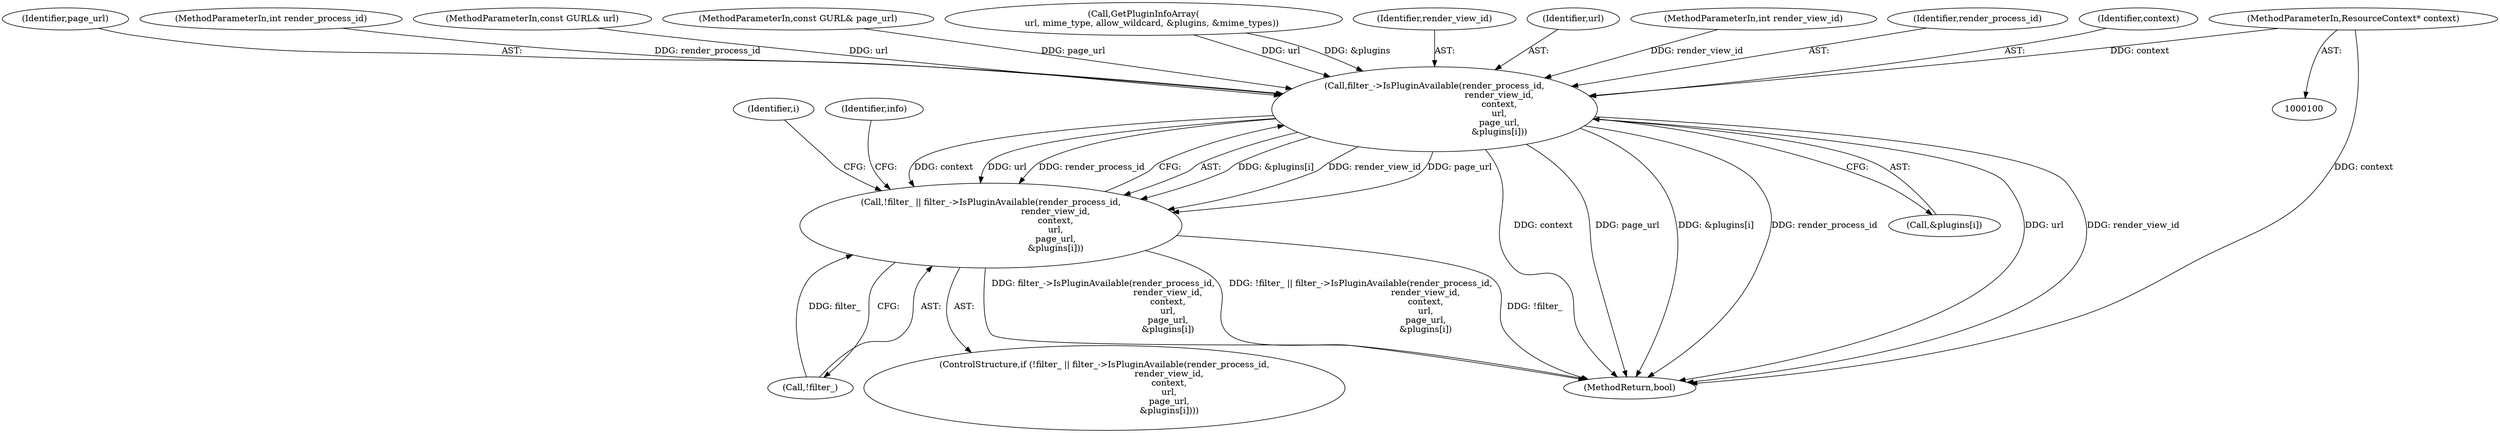 digraph "0_Chrome_ac8bd041b81e46e4e4fcd5021aaa5499703952e6_4@pointer" {
"1000103" [label="(MethodParameterIn,ResourceContext* context)"];
"1000154" [label="(Call,filter_->IsPluginAvailable(render_process_id,\n                                               render_view_id,\n                                               context,\n                                               url,\n                                               page_url,\n                                               &plugins[i]))"];
"1000151" [label="(Call,!filter_ || filter_->IsPluginAvailable(render_process_id,\n                                               render_view_id,\n                                               context,\n                                               url,\n                                               page_url,\n                                               &plugins[i]))"];
"1000160" [label="(Call,&plugins[i])"];
"1000167" [label="(Identifier,info)"];
"1000151" [label="(Call,!filter_ || filter_->IsPluginAvailable(render_process_id,\n                                               render_view_id,\n                                               context,\n                                               url,\n                                               page_url,\n                                               &plugins[i]))"];
"1000157" [label="(Identifier,context)"];
"1000159" [label="(Identifier,page_url)"];
"1000183" [label="(MethodReturn,bool)"];
"1000101" [label="(MethodParameterIn,int render_process_id)"];
"1000104" [label="(MethodParameterIn,const GURL& url)"];
"1000105" [label="(MethodParameterIn,const GURL& page_url)"];
"1000103" [label="(MethodParameterIn,ResourceContext* context)"];
"1000150" [label="(ControlStructure,if (!filter_ || filter_->IsPluginAvailable(render_process_id,\n                                               render_view_id,\n                                               context,\n                                               url,\n                                               page_url,\n                                               &plugins[i])))"];
"1000152" [label="(Call,!filter_)"];
"1000125" [label="(Call,GetPluginInfoArray(\n      url, mime_type, allow_wildcard, &plugins, &mime_types))"];
"1000156" [label="(Identifier,render_view_id)"];
"1000158" [label="(Identifier,url)"];
"1000102" [label="(MethodParameterIn,int render_view_id)"];
"1000148" [label="(Identifier,i)"];
"1000154" [label="(Call,filter_->IsPluginAvailable(render_process_id,\n                                               render_view_id,\n                                               context,\n                                               url,\n                                               page_url,\n                                               &plugins[i]))"];
"1000155" [label="(Identifier,render_process_id)"];
"1000103" -> "1000100"  [label="AST: "];
"1000103" -> "1000183"  [label="DDG: context"];
"1000103" -> "1000154"  [label="DDG: context"];
"1000154" -> "1000151"  [label="AST: "];
"1000154" -> "1000160"  [label="CFG: "];
"1000155" -> "1000154"  [label="AST: "];
"1000156" -> "1000154"  [label="AST: "];
"1000157" -> "1000154"  [label="AST: "];
"1000158" -> "1000154"  [label="AST: "];
"1000159" -> "1000154"  [label="AST: "];
"1000160" -> "1000154"  [label="AST: "];
"1000151" -> "1000154"  [label="CFG: "];
"1000154" -> "1000183"  [label="DDG: context"];
"1000154" -> "1000183"  [label="DDG: page_url"];
"1000154" -> "1000183"  [label="DDG: &plugins[i]"];
"1000154" -> "1000183"  [label="DDG: render_process_id"];
"1000154" -> "1000183"  [label="DDG: url"];
"1000154" -> "1000183"  [label="DDG: render_view_id"];
"1000154" -> "1000151"  [label="DDG: &plugins[i]"];
"1000154" -> "1000151"  [label="DDG: render_view_id"];
"1000154" -> "1000151"  [label="DDG: page_url"];
"1000154" -> "1000151"  [label="DDG: context"];
"1000154" -> "1000151"  [label="DDG: url"];
"1000154" -> "1000151"  [label="DDG: render_process_id"];
"1000101" -> "1000154"  [label="DDG: render_process_id"];
"1000102" -> "1000154"  [label="DDG: render_view_id"];
"1000125" -> "1000154"  [label="DDG: url"];
"1000125" -> "1000154"  [label="DDG: &plugins"];
"1000104" -> "1000154"  [label="DDG: url"];
"1000105" -> "1000154"  [label="DDG: page_url"];
"1000151" -> "1000150"  [label="AST: "];
"1000151" -> "1000152"  [label="CFG: "];
"1000152" -> "1000151"  [label="AST: "];
"1000167" -> "1000151"  [label="CFG: "];
"1000148" -> "1000151"  [label="CFG: "];
"1000151" -> "1000183"  [label="DDG: filter_->IsPluginAvailable(render_process_id,\n                                               render_view_id,\n                                               context,\n                                               url,\n                                               page_url,\n                                               &plugins[i])"];
"1000151" -> "1000183"  [label="DDG: !filter_ || filter_->IsPluginAvailable(render_process_id,\n                                               render_view_id,\n                                               context,\n                                               url,\n                                               page_url,\n                                               &plugins[i])"];
"1000151" -> "1000183"  [label="DDG: !filter_"];
"1000152" -> "1000151"  [label="DDG: filter_"];
}
